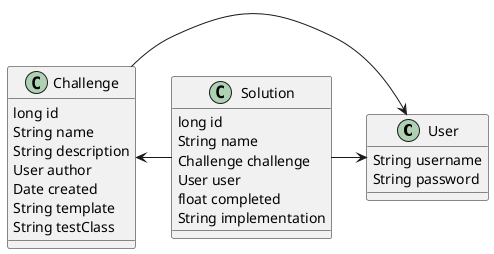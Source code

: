 @startuml

class User {
    String username
    String password
}

class Challenge {
    long id
    String name
    String description
    User author
    Date created
    String template
    String testClass
}

class Solution {
    long id
    String name
    Challenge challenge
    User user
    float completed
    String implementation
}


Challenge -> User
Challenge <- Solution
Solution -> User

@enduml